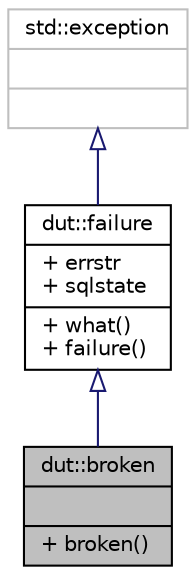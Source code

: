 digraph "dut::broken"
{
 // LATEX_PDF_SIZE
  edge [fontname="Helvetica",fontsize="10",labelfontname="Helvetica",labelfontsize="10"];
  node [fontname="Helvetica",fontsize="10",shape=record];
  Node1 [label="{dut::broken\n||+ broken()\l}",height=0.2,width=0.4,color="black", fillcolor="grey75", style="filled", fontcolor="black",tooltip=" "];
  Node2 -> Node1 [dir="back",color="midnightblue",fontsize="10",style="solid",arrowtail="onormal",fontname="Helvetica"];
  Node2 [label="{dut::failure\n|+ errstr\l+ sqlstate\l|+ what()\l+ failure()\l}",height=0.2,width=0.4,color="black", fillcolor="white", style="filled",URL="$structdut_1_1failure.html",tooltip=" "];
  Node3 -> Node2 [dir="back",color="midnightblue",fontsize="10",style="solid",arrowtail="onormal",fontname="Helvetica"];
  Node3 [label="{std::exception\n||}",height=0.2,width=0.4,color="grey75", fillcolor="white", style="filled",tooltip=" "];
}

